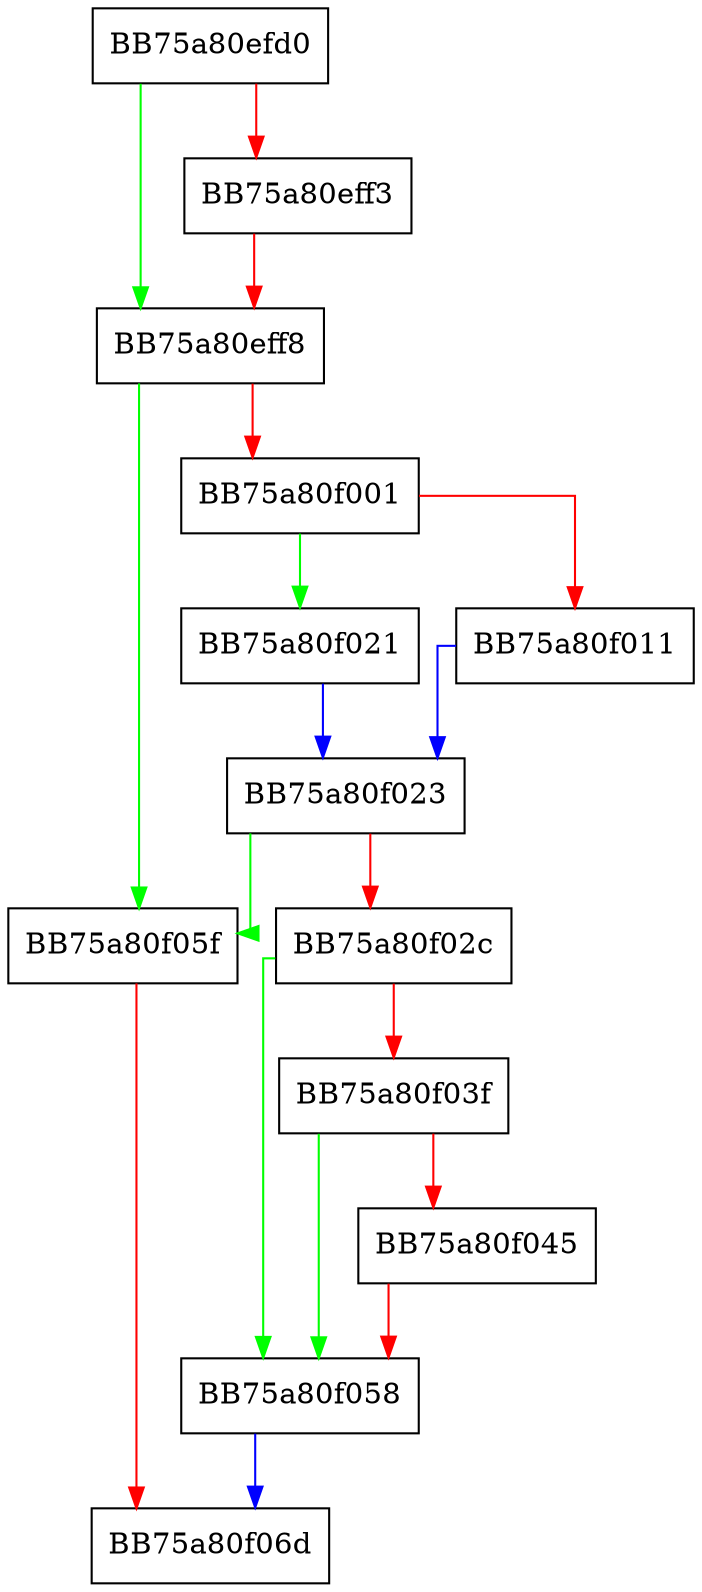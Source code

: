 digraph ReserveResource {
  node [shape="box"];
  graph [splines=ortho];
  BB75a80efd0 -> BB75a80eff8 [color="green"];
  BB75a80efd0 -> BB75a80eff3 [color="red"];
  BB75a80eff3 -> BB75a80eff8 [color="red"];
  BB75a80eff8 -> BB75a80f05f [color="green"];
  BB75a80eff8 -> BB75a80f001 [color="red"];
  BB75a80f001 -> BB75a80f021 [color="green"];
  BB75a80f001 -> BB75a80f011 [color="red"];
  BB75a80f011 -> BB75a80f023 [color="blue"];
  BB75a80f021 -> BB75a80f023 [color="blue"];
  BB75a80f023 -> BB75a80f05f [color="green"];
  BB75a80f023 -> BB75a80f02c [color="red"];
  BB75a80f02c -> BB75a80f058 [color="green"];
  BB75a80f02c -> BB75a80f03f [color="red"];
  BB75a80f03f -> BB75a80f058 [color="green"];
  BB75a80f03f -> BB75a80f045 [color="red"];
  BB75a80f045 -> BB75a80f058 [color="red"];
  BB75a80f058 -> BB75a80f06d [color="blue"];
  BB75a80f05f -> BB75a80f06d [color="red"];
}